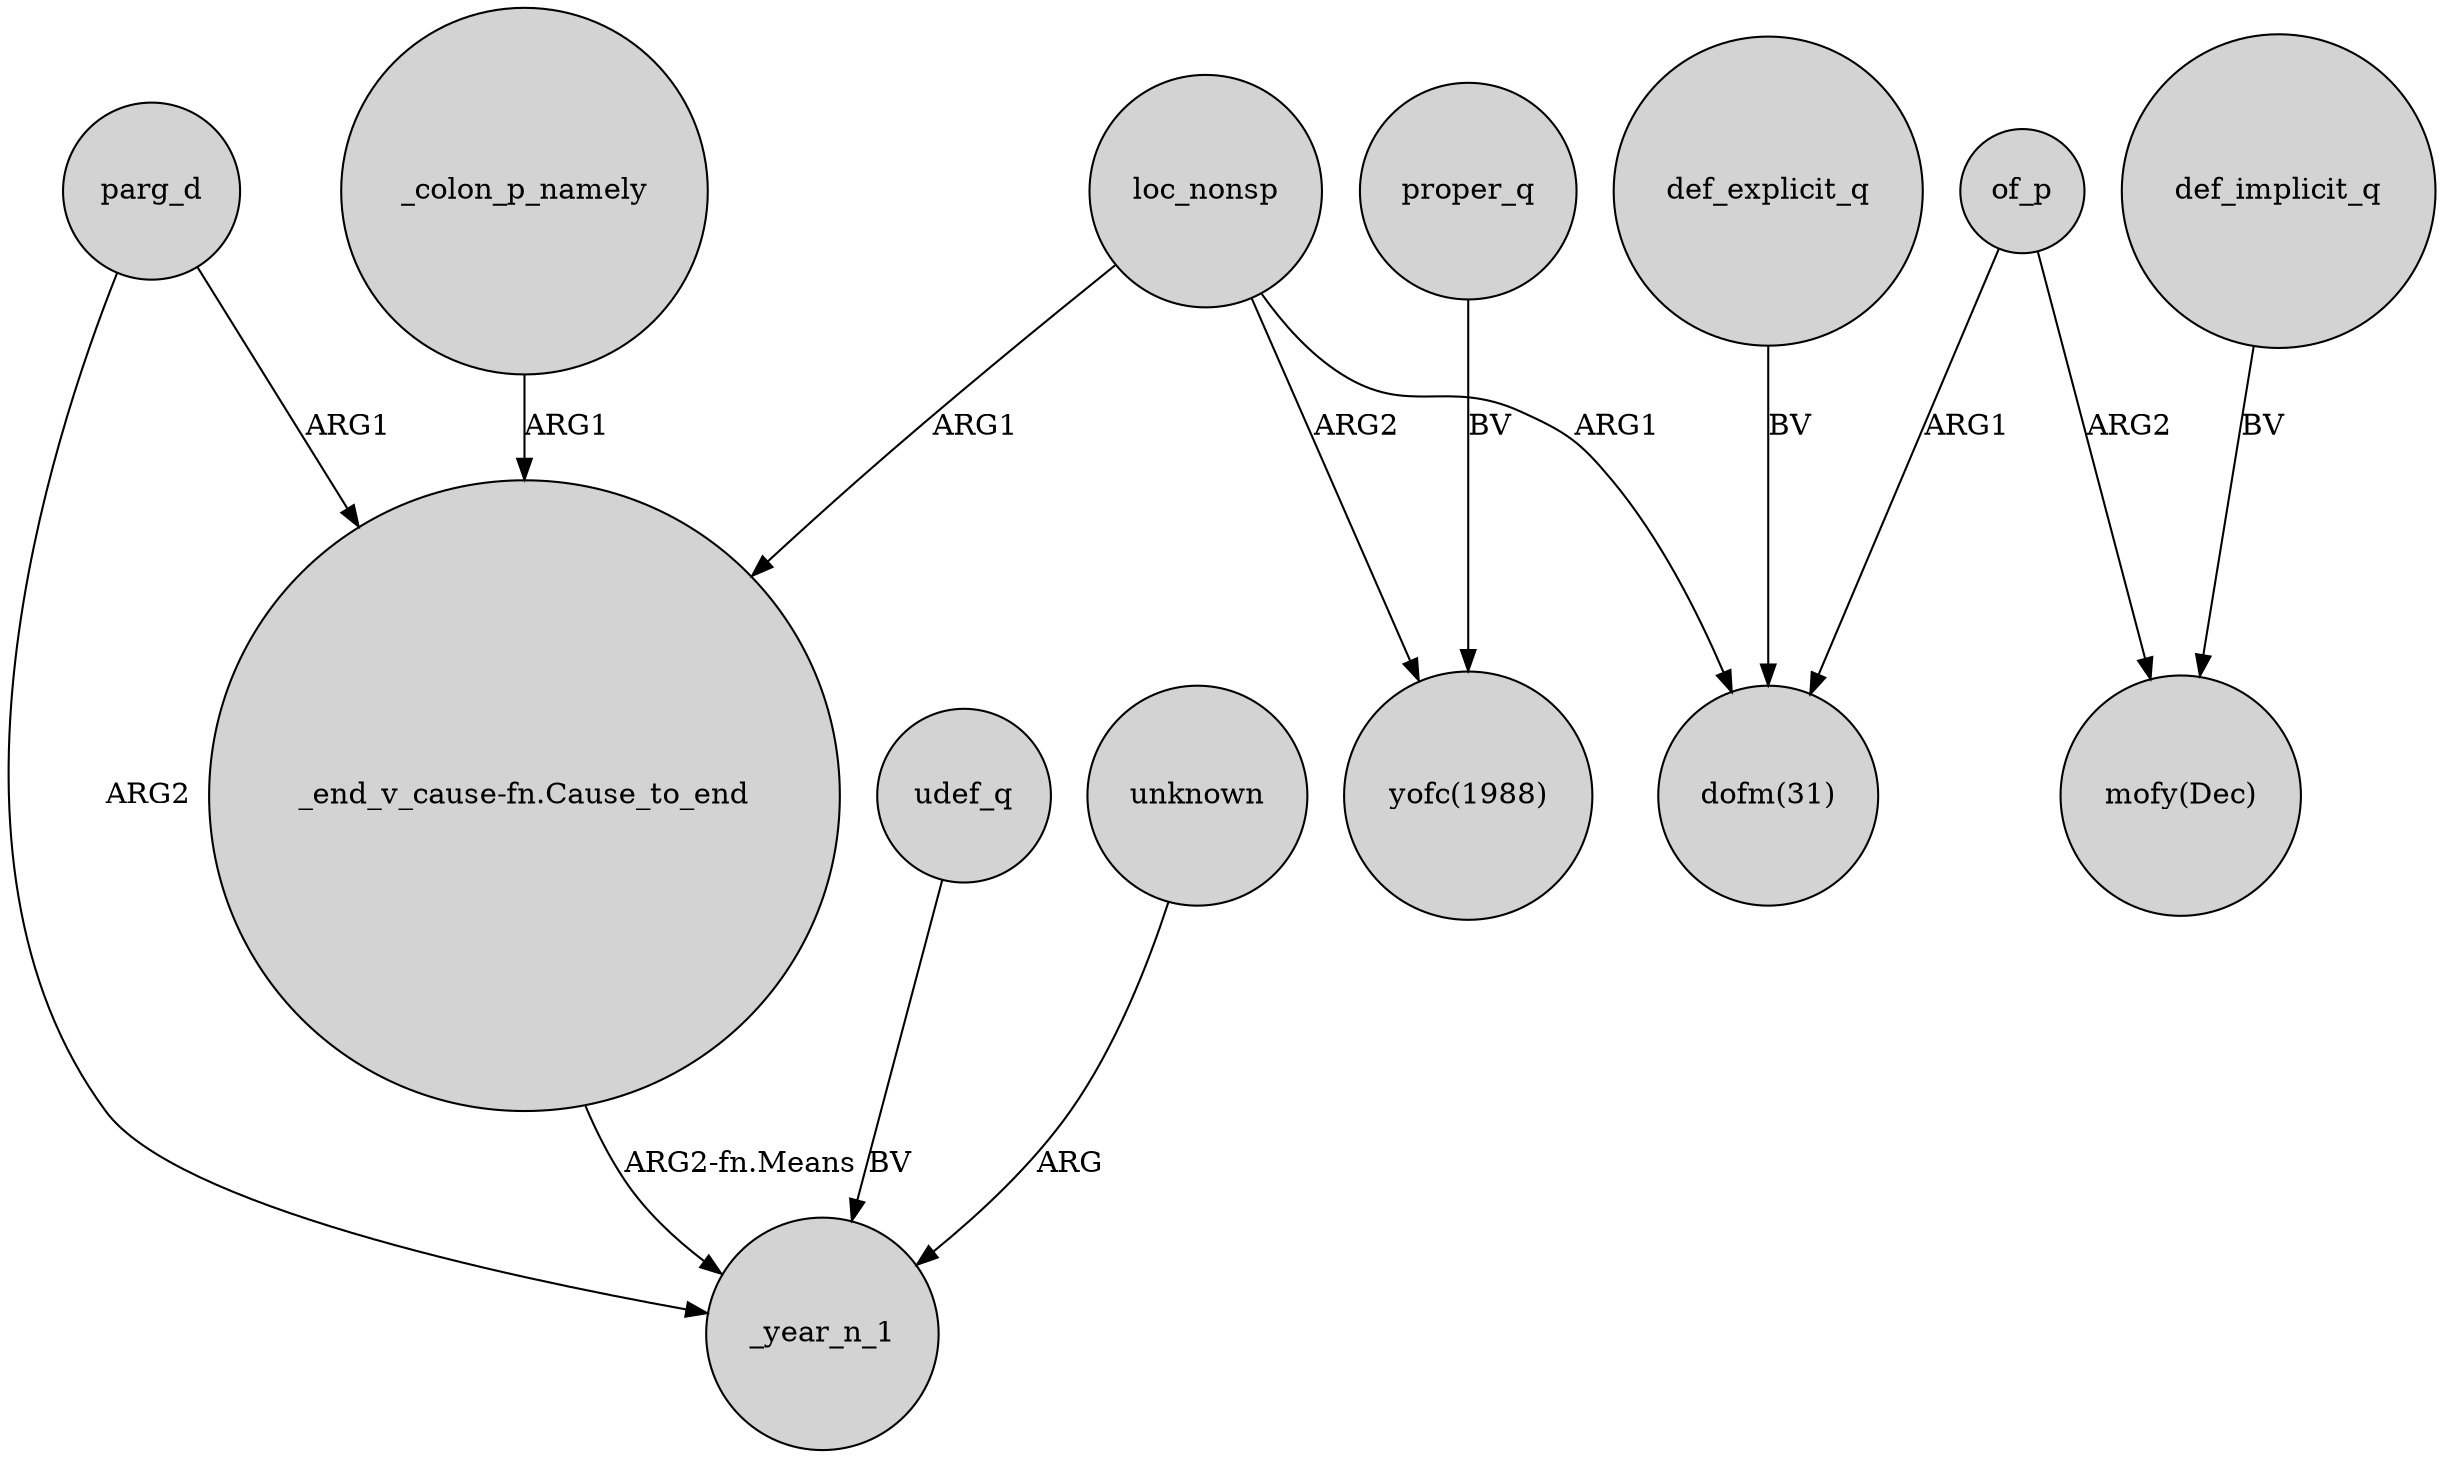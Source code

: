 digraph {
	node [shape=circle style=filled]
	parg_d -> "_end_v_cause-fn.Cause_to_end" [label=ARG1]
	"_end_v_cause-fn.Cause_to_end" -> _year_n_1 [label="ARG2-fn.Means"]
	_colon_p_namely -> "_end_v_cause-fn.Cause_to_end" [label=ARG1]
	udef_q -> _year_n_1 [label=BV]
	parg_d -> _year_n_1 [label=ARG2]
	of_p -> "mofy(Dec)" [label=ARG2]
	of_p -> "dofm(31)" [label=ARG1]
	loc_nonsp -> "yofc(1988)" [label=ARG2]
	loc_nonsp -> "dofm(31)" [label=ARG1]
	loc_nonsp -> "_end_v_cause-fn.Cause_to_end" [label=ARG1]
	unknown -> _year_n_1 [label=ARG]
	proper_q -> "yofc(1988)" [label=BV]
	def_explicit_q -> "dofm(31)" [label=BV]
	def_implicit_q -> "mofy(Dec)" [label=BV]
}
